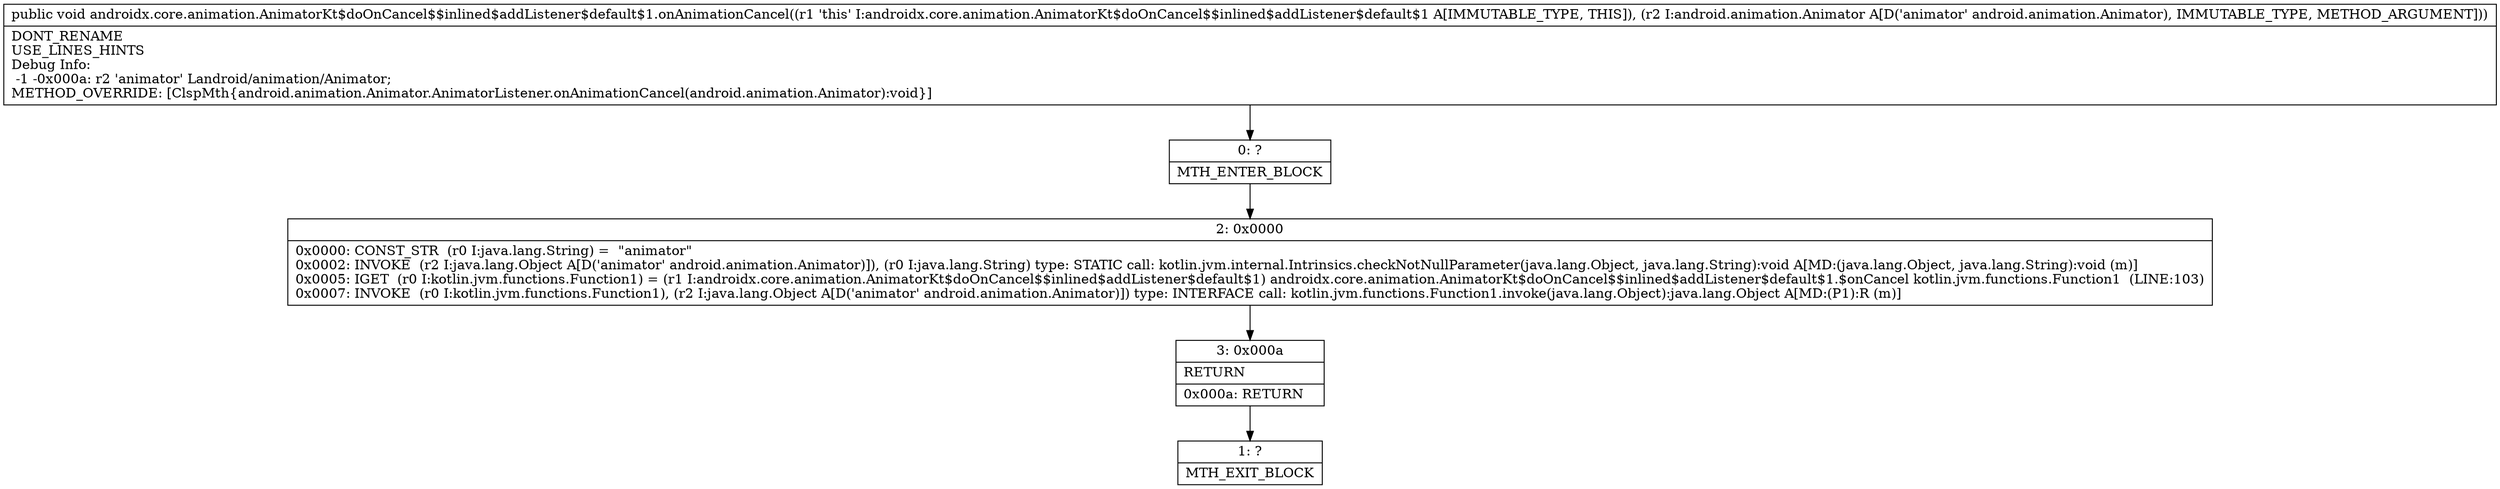 digraph "CFG forandroidx.core.animation.AnimatorKt$doOnCancel$$inlined$addListener$default$1.onAnimationCancel(Landroid\/animation\/Animator;)V" {
Node_0 [shape=record,label="{0\:\ ?|MTH_ENTER_BLOCK\l}"];
Node_2 [shape=record,label="{2\:\ 0x0000|0x0000: CONST_STR  (r0 I:java.lang.String) =  \"animator\" \l0x0002: INVOKE  (r2 I:java.lang.Object A[D('animator' android.animation.Animator)]), (r0 I:java.lang.String) type: STATIC call: kotlin.jvm.internal.Intrinsics.checkNotNullParameter(java.lang.Object, java.lang.String):void A[MD:(java.lang.Object, java.lang.String):void (m)]\l0x0005: IGET  (r0 I:kotlin.jvm.functions.Function1) = (r1 I:androidx.core.animation.AnimatorKt$doOnCancel$$inlined$addListener$default$1) androidx.core.animation.AnimatorKt$doOnCancel$$inlined$addListener$default$1.$onCancel kotlin.jvm.functions.Function1  (LINE:103)\l0x0007: INVOKE  (r0 I:kotlin.jvm.functions.Function1), (r2 I:java.lang.Object A[D('animator' android.animation.Animator)]) type: INTERFACE call: kotlin.jvm.functions.Function1.invoke(java.lang.Object):java.lang.Object A[MD:(P1):R (m)]\l}"];
Node_3 [shape=record,label="{3\:\ 0x000a|RETURN\l|0x000a: RETURN   \l}"];
Node_1 [shape=record,label="{1\:\ ?|MTH_EXIT_BLOCK\l}"];
MethodNode[shape=record,label="{public void androidx.core.animation.AnimatorKt$doOnCancel$$inlined$addListener$default$1.onAnimationCancel((r1 'this' I:androidx.core.animation.AnimatorKt$doOnCancel$$inlined$addListener$default$1 A[IMMUTABLE_TYPE, THIS]), (r2 I:android.animation.Animator A[D('animator' android.animation.Animator), IMMUTABLE_TYPE, METHOD_ARGUMENT]))  | DONT_RENAME\lUSE_LINES_HINTS\lDebug Info:\l  \-1 \-0x000a: r2 'animator' Landroid\/animation\/Animator;\lMETHOD_OVERRIDE: [ClspMth\{android.animation.Animator.AnimatorListener.onAnimationCancel(android.animation.Animator):void\}]\l}"];
MethodNode -> Node_0;Node_0 -> Node_2;
Node_2 -> Node_3;
Node_3 -> Node_1;
}

